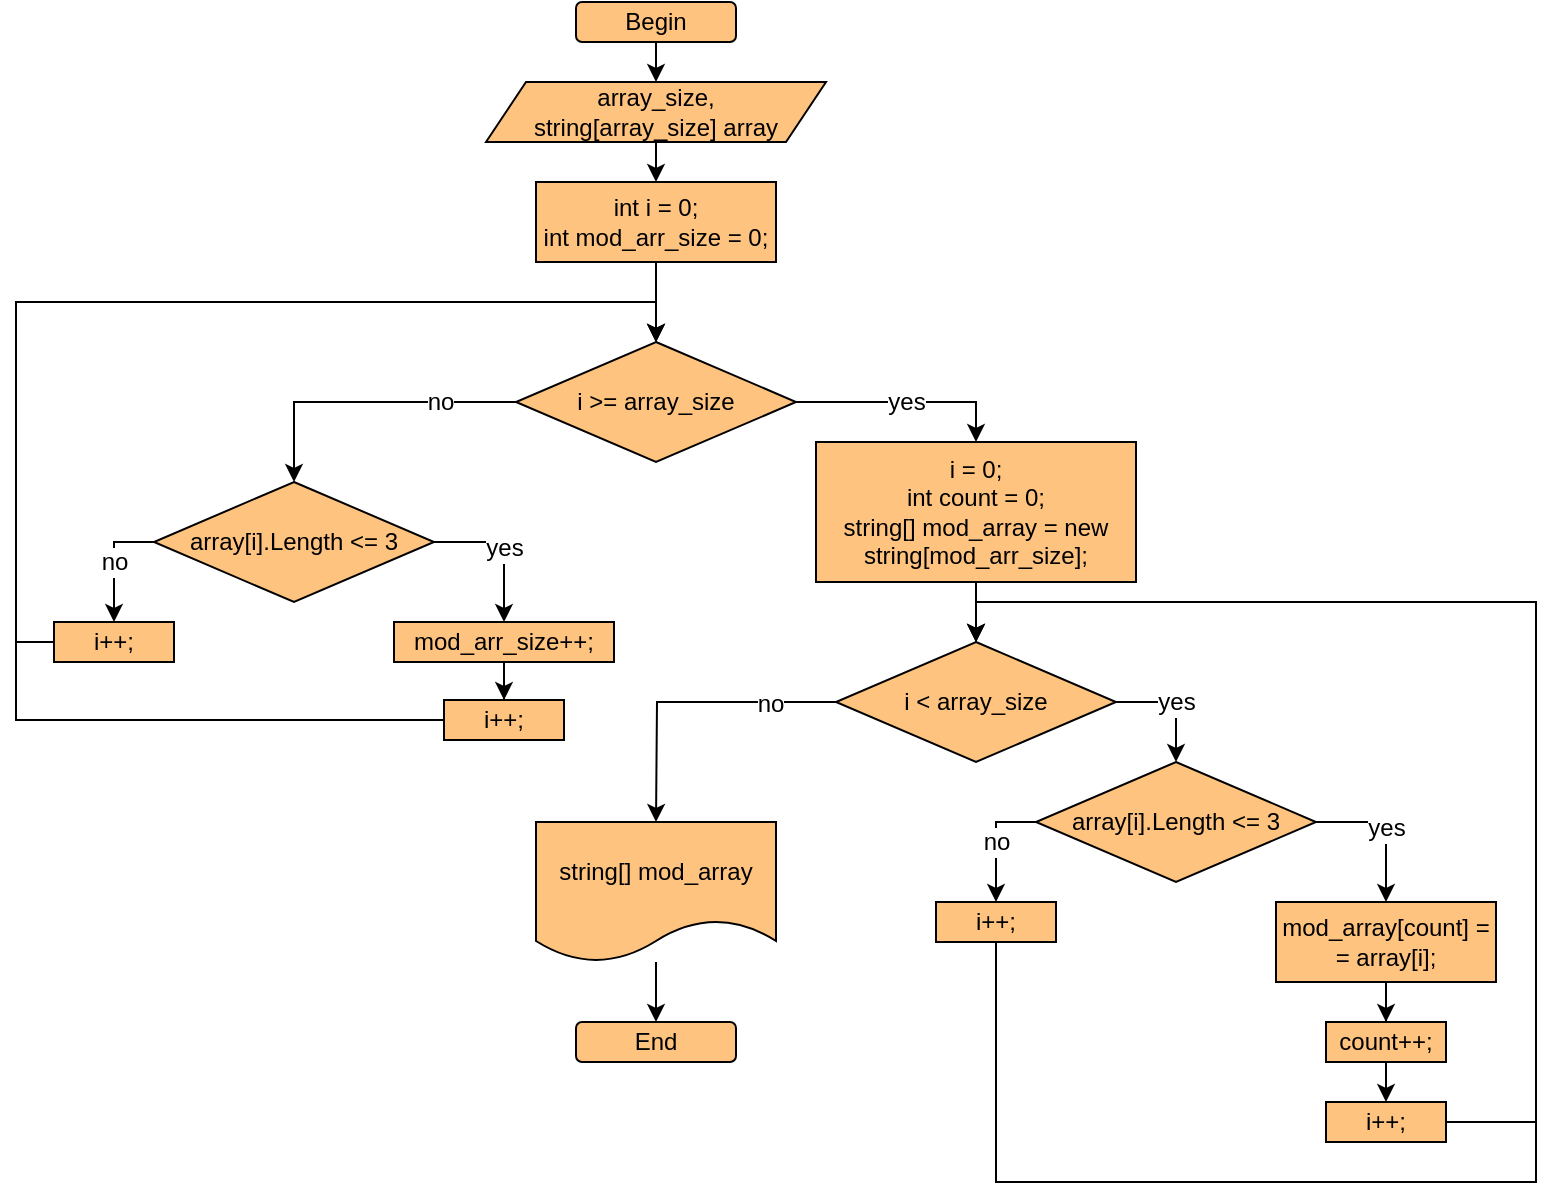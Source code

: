 <mxfile version="21.4.0" type="device">
  <diagram name="Страница 1" id="LizwMYsRRLEpFXI96ynP">
    <mxGraphModel dx="1290" dy="530" grid="1" gridSize="10" guides="1" tooltips="1" connect="1" arrows="1" fold="1" page="1" pageScale="1" pageWidth="827" pageHeight="1169" math="0" shadow="0">
      <root>
        <mxCell id="0" />
        <mxCell id="1" parent="0" />
        <mxCell id="pGjU86A07lwYCL6OK8Nk-15" style="edgeStyle=orthogonalEdgeStyle;rounded=0;orthogonalLoop=1;jettySize=auto;html=1;exitX=0.5;exitY=1;exitDx=0;exitDy=0;entryX=0.5;entryY=0;entryDx=0;entryDy=0;fontFamily=Helvetica;fontSize=12;fontColor=default;fillColor=#FFC380;" edge="1" parent="1" source="pGjU86A07lwYCL6OK8Nk-1" target="pGjU86A07lwYCL6OK8Nk-4">
          <mxGeometry relative="1" as="geometry" />
        </mxCell>
        <mxCell id="pGjU86A07lwYCL6OK8Nk-1" value="Begin" style="rounded=1;whiteSpace=wrap;html=1;fillColor=#FFC380;" vertex="1" parent="1">
          <mxGeometry x="320" y="40" width="80" height="20" as="geometry" />
        </mxCell>
        <mxCell id="pGjU86A07lwYCL6OK8Nk-11" value="no" style="edgeStyle=orthogonalEdgeStyle;rounded=0;orthogonalLoop=1;jettySize=auto;html=1;exitX=0;exitY=0.5;exitDx=0;exitDy=0;entryX=0.5;entryY=0;entryDx=0;entryDy=0;fontFamily=Helvetica;fontSize=12;fontColor=default;fillColor=#FFC380;" edge="1" parent="1" source="pGjU86A07lwYCL6OK8Nk-3" target="pGjU86A07lwYCL6OK8Nk-10">
          <mxGeometry relative="1" as="geometry" />
        </mxCell>
        <mxCell id="pGjU86A07lwYCL6OK8Nk-19" value="yes" style="edgeStyle=orthogonalEdgeStyle;rounded=0;orthogonalLoop=1;jettySize=auto;html=1;exitX=1;exitY=0.5;exitDx=0;exitDy=0;entryX=0.5;entryY=0;entryDx=0;entryDy=0;fontFamily=Helvetica;fontSize=12;fontColor=default;fillColor=#FFC380;" edge="1" parent="1" source="pGjU86A07lwYCL6OK8Nk-3" target="pGjU86A07lwYCL6OK8Nk-18">
          <mxGeometry relative="1" as="geometry" />
        </mxCell>
        <mxCell id="pGjU86A07lwYCL6OK8Nk-3" value="array[i].Length &amp;lt;= 3" style="rhombus;whiteSpace=wrap;html=1;fillColor=#FFC380;" vertex="1" parent="1">
          <mxGeometry x="109" y="280" width="140" height="60" as="geometry" />
        </mxCell>
        <mxCell id="pGjU86A07lwYCL6OK8Nk-14" style="edgeStyle=orthogonalEdgeStyle;rounded=0;orthogonalLoop=1;jettySize=auto;html=1;exitX=0.5;exitY=1;exitDx=0;exitDy=0;entryX=0.5;entryY=0;entryDx=0;entryDy=0;fontFamily=Helvetica;fontSize=12;fontColor=default;fillColor=#FFC380;" edge="1" parent="1" source="pGjU86A07lwYCL6OK8Nk-4" target="pGjU86A07lwYCL6OK8Nk-9">
          <mxGeometry relative="1" as="geometry" />
        </mxCell>
        <mxCell id="pGjU86A07lwYCL6OK8Nk-4" value="array_size, &lt;br&gt;string[array_size] array" style="shape=parallelogram;perimeter=parallelogramPerimeter;whiteSpace=wrap;html=1;fixedSize=1;fillColor=#FFC380;" vertex="1" parent="1">
          <mxGeometry x="275" y="80" width="170" height="30" as="geometry" />
        </mxCell>
        <mxCell id="pGjU86A07lwYCL6OK8Nk-62" style="edgeStyle=orthogonalEdgeStyle;rounded=0;orthogonalLoop=1;jettySize=auto;html=1;entryX=0.5;entryY=0;entryDx=0;entryDy=0;fontFamily=Helvetica;fontSize=12;fontColor=default;fillColor=#FFC380;" edge="1" parent="1" source="pGjU86A07lwYCL6OK8Nk-5" target="pGjU86A07lwYCL6OK8Nk-61">
          <mxGeometry relative="1" as="geometry" />
        </mxCell>
        <mxCell id="pGjU86A07lwYCL6OK8Nk-5" value="string[] mod_array" style="shape=document;whiteSpace=wrap;html=1;boundedLbl=1;fillColor=#FFC380;" vertex="1" parent="1">
          <mxGeometry x="300" y="450" width="120" height="70" as="geometry" />
        </mxCell>
        <mxCell id="pGjU86A07lwYCL6OK8Nk-24" style="edgeStyle=orthogonalEdgeStyle;rounded=0;orthogonalLoop=1;jettySize=auto;html=1;exitX=0.5;exitY=1;exitDx=0;exitDy=0;entryX=0.5;entryY=0;entryDx=0;entryDy=0;fontFamily=Helvetica;fontSize=12;fontColor=default;fillColor=#FFC380;" edge="1" parent="1" source="pGjU86A07lwYCL6OK8Nk-9" target="pGjU86A07lwYCL6OK8Nk-23">
          <mxGeometry relative="1" as="geometry" />
        </mxCell>
        <mxCell id="pGjU86A07lwYCL6OK8Nk-9" value="int i = 0; &lt;br&gt;int mod_arr_size = 0;" style="rounded=0;whiteSpace=wrap;html=1;strokeColor=default;fontFamily=Helvetica;fontSize=12;fontColor=default;fillColor=#FFC380;" vertex="1" parent="1">
          <mxGeometry x="300" y="130" width="120" height="40" as="geometry" />
        </mxCell>
        <mxCell id="pGjU86A07lwYCL6OK8Nk-28" style="edgeStyle=orthogonalEdgeStyle;rounded=0;orthogonalLoop=1;jettySize=auto;html=1;exitX=0;exitY=0.5;exitDx=0;exitDy=0;entryX=0.5;entryY=0;entryDx=0;entryDy=0;fontFamily=Helvetica;fontSize=12;fontColor=default;fillColor=#FFC380;" edge="1" parent="1" source="pGjU86A07lwYCL6OK8Nk-10" target="pGjU86A07lwYCL6OK8Nk-23">
          <mxGeometry relative="1" as="geometry">
            <Array as="points">
              <mxPoint x="40" y="360" />
              <mxPoint x="40" y="190" />
              <mxPoint x="360" y="190" />
            </Array>
          </mxGeometry>
        </mxCell>
        <mxCell id="pGjU86A07lwYCL6OK8Nk-10" value="i++;" style="rounded=0;whiteSpace=wrap;html=1;strokeColor=default;fontFamily=Helvetica;fontSize=12;fontColor=default;fillColor=#FFC380;" vertex="1" parent="1">
          <mxGeometry x="59" y="350" width="60" height="20" as="geometry" />
        </mxCell>
        <mxCell id="pGjU86A07lwYCL6OK8Nk-21" style="edgeStyle=orthogonalEdgeStyle;rounded=0;orthogonalLoop=1;jettySize=auto;html=1;entryX=0.5;entryY=0;entryDx=0;entryDy=0;fontFamily=Helvetica;fontSize=12;fontColor=default;fillColor=#FFC380;" edge="1" parent="1" source="pGjU86A07lwYCL6OK8Nk-18" target="pGjU86A07lwYCL6OK8Nk-20">
          <mxGeometry relative="1" as="geometry" />
        </mxCell>
        <mxCell id="pGjU86A07lwYCL6OK8Nk-18" value="mod_arr_size++;" style="rounded=0;whiteSpace=wrap;html=1;strokeColor=default;fontFamily=Helvetica;fontSize=12;fontColor=default;fillColor=#FFC380;" vertex="1" parent="1">
          <mxGeometry x="229" y="350" width="110" height="20" as="geometry" />
        </mxCell>
        <mxCell id="pGjU86A07lwYCL6OK8Nk-27" style="edgeStyle=orthogonalEdgeStyle;rounded=0;orthogonalLoop=1;jettySize=auto;html=1;entryX=0.5;entryY=0;entryDx=0;entryDy=0;fontFamily=Helvetica;fontSize=12;fontColor=default;fillColor=#FFC380;" edge="1" parent="1" source="pGjU86A07lwYCL6OK8Nk-20" target="pGjU86A07lwYCL6OK8Nk-23">
          <mxGeometry relative="1" as="geometry">
            <Array as="points">
              <mxPoint x="40" y="399" />
              <mxPoint x="40" y="190" />
              <mxPoint x="360" y="190" />
            </Array>
          </mxGeometry>
        </mxCell>
        <mxCell id="pGjU86A07lwYCL6OK8Nk-20" value="i++;" style="rounded=0;whiteSpace=wrap;html=1;strokeColor=default;fontFamily=Helvetica;fontSize=12;fontColor=default;fillColor=#FFC380;" vertex="1" parent="1">
          <mxGeometry x="254" y="389" width="60" height="20" as="geometry" />
        </mxCell>
        <mxCell id="pGjU86A07lwYCL6OK8Nk-25" style="edgeStyle=orthogonalEdgeStyle;rounded=0;orthogonalLoop=1;jettySize=auto;html=1;exitX=0;exitY=0.5;exitDx=0;exitDy=0;entryX=0.5;entryY=0;entryDx=0;entryDy=0;fontFamily=Helvetica;fontSize=12;fontColor=default;fillColor=#FFC380;" edge="1" parent="1" source="pGjU86A07lwYCL6OK8Nk-23" target="pGjU86A07lwYCL6OK8Nk-3">
          <mxGeometry relative="1" as="geometry" />
        </mxCell>
        <mxCell id="pGjU86A07lwYCL6OK8Nk-26" value="no" style="edgeLabel;html=1;align=center;verticalAlign=middle;resizable=0;points=[];fontSize=12;fontFamily=Helvetica;fontColor=default;fillColor=#FFC380;" vertex="1" connectable="0" parent="pGjU86A07lwYCL6OK8Nk-25">
          <mxGeometry x="-0.496" relative="1" as="geometry">
            <mxPoint as="offset" />
          </mxGeometry>
        </mxCell>
        <mxCell id="pGjU86A07lwYCL6OK8Nk-30" value="yes" style="edgeStyle=orthogonalEdgeStyle;rounded=0;orthogonalLoop=1;jettySize=auto;html=1;exitX=1;exitY=0.5;exitDx=0;exitDy=0;entryX=0.5;entryY=0;entryDx=0;entryDy=0;fontFamily=Helvetica;fontSize=12;fontColor=default;fillColor=#FFC380;" edge="1" parent="1" source="pGjU86A07lwYCL6OK8Nk-23" target="pGjU86A07lwYCL6OK8Nk-29">
          <mxGeometry relative="1" as="geometry" />
        </mxCell>
        <mxCell id="pGjU86A07lwYCL6OK8Nk-23" value="i &amp;gt;= array_size" style="rhombus;whiteSpace=wrap;html=1;fillColor=#FFC380;" vertex="1" parent="1">
          <mxGeometry x="290" y="210" width="140" height="60" as="geometry" />
        </mxCell>
        <mxCell id="pGjU86A07lwYCL6OK8Nk-44" style="edgeStyle=orthogonalEdgeStyle;rounded=0;orthogonalLoop=1;jettySize=auto;html=1;exitX=0.5;exitY=1;exitDx=0;exitDy=0;entryX=0.5;entryY=0;entryDx=0;entryDy=0;fontFamily=Helvetica;fontSize=12;fontColor=default;fillColor=#FFC380;" edge="1" parent="1" source="pGjU86A07lwYCL6OK8Nk-29">
          <mxGeometry relative="1" as="geometry">
            <mxPoint x="520" y="360" as="targetPoint" />
          </mxGeometry>
        </mxCell>
        <mxCell id="pGjU86A07lwYCL6OK8Nk-29" value="i = 0; &lt;br&gt;int count = 0;&lt;br&gt;string[] mod_array = new string[mod_arr_size];" style="rounded=0;whiteSpace=wrap;html=1;strokeColor=default;fontFamily=Helvetica;fontSize=12;fontColor=default;fillColor=#FFC380;" vertex="1" parent="1">
          <mxGeometry x="440" y="260" width="160" height="70" as="geometry" />
        </mxCell>
        <mxCell id="pGjU86A07lwYCL6OK8Nk-53" value="yes" style="edgeStyle=orthogonalEdgeStyle;rounded=0;orthogonalLoop=1;jettySize=auto;html=1;exitX=1;exitY=0.5;exitDx=0;exitDy=0;entryX=0.5;entryY=0;entryDx=0;entryDy=0;fontFamily=Helvetica;fontSize=12;fontColor=default;fillColor=#FFC380;" edge="1" parent="1" source="pGjU86A07lwYCL6OK8Nk-45" target="pGjU86A07lwYCL6OK8Nk-48">
          <mxGeometry relative="1" as="geometry" />
        </mxCell>
        <mxCell id="pGjU86A07lwYCL6OK8Nk-59" style="edgeStyle=orthogonalEdgeStyle;rounded=0;orthogonalLoop=1;jettySize=auto;html=1;exitX=0;exitY=0.5;exitDx=0;exitDy=0;fontFamily=Helvetica;fontSize=12;fontColor=default;fillColor=#FFC380;" edge="1" parent="1" source="pGjU86A07lwYCL6OK8Nk-45">
          <mxGeometry relative="1" as="geometry">
            <mxPoint x="360" y="450" as="targetPoint" />
          </mxGeometry>
        </mxCell>
        <mxCell id="pGjU86A07lwYCL6OK8Nk-60" value="no" style="edgeLabel;html=1;align=center;verticalAlign=middle;resizable=0;points=[];fontSize=12;fontFamily=Helvetica;fontColor=default;fillColor=#FFC380;" vertex="1" connectable="0" parent="pGjU86A07lwYCL6OK8Nk-59">
          <mxGeometry x="-0.55" y="1" relative="1" as="geometry">
            <mxPoint as="offset" />
          </mxGeometry>
        </mxCell>
        <mxCell id="pGjU86A07lwYCL6OK8Nk-45" value="i &amp;lt; array_size" style="rhombus;whiteSpace=wrap;html=1;fillColor=#FFC380;" vertex="1" parent="1">
          <mxGeometry x="450" y="360" width="140" height="60" as="geometry" />
        </mxCell>
        <mxCell id="pGjU86A07lwYCL6OK8Nk-46" value="no" style="edgeStyle=orthogonalEdgeStyle;rounded=0;orthogonalLoop=1;jettySize=auto;html=1;exitX=0;exitY=0.5;exitDx=0;exitDy=0;entryX=0.5;entryY=0;entryDx=0;entryDy=0;fontFamily=Helvetica;fontSize=12;fontColor=default;fillColor=#FFC380;" edge="1" parent="1" source="pGjU86A07lwYCL6OK8Nk-48" target="pGjU86A07lwYCL6OK8Nk-49">
          <mxGeometry relative="1" as="geometry" />
        </mxCell>
        <mxCell id="pGjU86A07lwYCL6OK8Nk-47" value="yes" style="edgeStyle=orthogonalEdgeStyle;rounded=0;orthogonalLoop=1;jettySize=auto;html=1;exitX=1;exitY=0.5;exitDx=0;exitDy=0;entryX=0.5;entryY=0;entryDx=0;entryDy=0;fontFamily=Helvetica;fontSize=12;fontColor=default;fillColor=#FFC380;" edge="1" parent="1" source="pGjU86A07lwYCL6OK8Nk-48" target="pGjU86A07lwYCL6OK8Nk-51">
          <mxGeometry relative="1" as="geometry" />
        </mxCell>
        <mxCell id="pGjU86A07lwYCL6OK8Nk-48" value="array[i].Length &amp;lt;= 3" style="rhombus;whiteSpace=wrap;html=1;fillColor=#FFC380;" vertex="1" parent="1">
          <mxGeometry x="550" y="420" width="140" height="60" as="geometry" />
        </mxCell>
        <mxCell id="pGjU86A07lwYCL6OK8Nk-57" style="edgeStyle=orthogonalEdgeStyle;rounded=0;orthogonalLoop=1;jettySize=auto;html=1;exitX=0.5;exitY=1;exitDx=0;exitDy=0;entryX=0.5;entryY=0;entryDx=0;entryDy=0;fontFamily=Helvetica;fontSize=12;fontColor=default;fillColor=#FFC380;" edge="1" parent="1" source="pGjU86A07lwYCL6OK8Nk-49" target="pGjU86A07lwYCL6OK8Nk-45">
          <mxGeometry relative="1" as="geometry">
            <Array as="points">
              <mxPoint x="530" y="630" />
              <mxPoint x="800" y="630" />
              <mxPoint x="800" y="340" />
              <mxPoint x="520" y="340" />
            </Array>
          </mxGeometry>
        </mxCell>
        <mxCell id="pGjU86A07lwYCL6OK8Nk-58" style="edgeStyle=orthogonalEdgeStyle;rounded=0;orthogonalLoop=1;jettySize=auto;html=1;exitX=0;exitY=0.5;exitDx=0;exitDy=0;fontFamily=Helvetica;fontSize=12;fontColor=default;fillColor=#FFC380;" edge="1" parent="1" source="pGjU86A07lwYCL6OK8Nk-49">
          <mxGeometry relative="1" as="geometry">
            <mxPoint x="530" y="510" as="targetPoint" />
          </mxGeometry>
        </mxCell>
        <mxCell id="pGjU86A07lwYCL6OK8Nk-49" value="i++;" style="rounded=0;whiteSpace=wrap;html=1;strokeColor=default;fontFamily=Helvetica;fontSize=12;fontColor=default;fillColor=#FFC380;" vertex="1" parent="1">
          <mxGeometry x="500" y="490" width="60" height="20" as="geometry" />
        </mxCell>
        <mxCell id="pGjU86A07lwYCL6OK8Nk-50" style="edgeStyle=orthogonalEdgeStyle;rounded=0;orthogonalLoop=1;jettySize=auto;html=1;entryX=0.5;entryY=0;entryDx=0;entryDy=0;fontFamily=Helvetica;fontSize=12;fontColor=default;fillColor=#FFC380;" edge="1" parent="1" source="pGjU86A07lwYCL6OK8Nk-51" target="pGjU86A07lwYCL6OK8Nk-52">
          <mxGeometry relative="1" as="geometry" />
        </mxCell>
        <mxCell id="pGjU86A07lwYCL6OK8Nk-51" value="mod_array[count] = = array[i];" style="rounded=0;whiteSpace=wrap;html=1;strokeColor=default;fontFamily=Helvetica;fontSize=12;fontColor=default;fillColor=#FFC380;" vertex="1" parent="1">
          <mxGeometry x="670" y="490" width="110" height="40" as="geometry" />
        </mxCell>
        <mxCell id="pGjU86A07lwYCL6OK8Nk-55" style="edgeStyle=orthogonalEdgeStyle;rounded=0;orthogonalLoop=1;jettySize=auto;html=1;exitX=0.5;exitY=1;exitDx=0;exitDy=0;entryX=0.5;entryY=0;entryDx=0;entryDy=0;fontFamily=Helvetica;fontSize=12;fontColor=default;fillColor=#FFC380;" edge="1" parent="1" source="pGjU86A07lwYCL6OK8Nk-52" target="pGjU86A07lwYCL6OK8Nk-54">
          <mxGeometry relative="1" as="geometry" />
        </mxCell>
        <mxCell id="pGjU86A07lwYCL6OK8Nk-52" value="count++;" style="rounded=0;whiteSpace=wrap;html=1;strokeColor=default;fontFamily=Helvetica;fontSize=12;fontColor=default;fillColor=#FFC380;" vertex="1" parent="1">
          <mxGeometry x="695" y="550" width="60" height="20" as="geometry" />
        </mxCell>
        <mxCell id="pGjU86A07lwYCL6OK8Nk-56" style="edgeStyle=orthogonalEdgeStyle;rounded=0;orthogonalLoop=1;jettySize=auto;html=1;exitX=1;exitY=0.5;exitDx=0;exitDy=0;entryX=0.5;entryY=0;entryDx=0;entryDy=0;fontFamily=Helvetica;fontSize=12;fontColor=default;fillColor=#FFC380;" edge="1" parent="1" source="pGjU86A07lwYCL6OK8Nk-54" target="pGjU86A07lwYCL6OK8Nk-45">
          <mxGeometry relative="1" as="geometry">
            <Array as="points">
              <mxPoint x="800" y="600" />
              <mxPoint x="800" y="340" />
              <mxPoint x="520" y="340" />
            </Array>
          </mxGeometry>
        </mxCell>
        <mxCell id="pGjU86A07lwYCL6OK8Nk-54" value="i++;" style="rounded=0;whiteSpace=wrap;html=1;strokeColor=default;fontFamily=Helvetica;fontSize=12;fontColor=default;fillColor=#FFC380;" vertex="1" parent="1">
          <mxGeometry x="695" y="590" width="60" height="20" as="geometry" />
        </mxCell>
        <mxCell id="pGjU86A07lwYCL6OK8Nk-61" value="End" style="rounded=1;whiteSpace=wrap;html=1;fillColor=#FFC380;" vertex="1" parent="1">
          <mxGeometry x="320" y="550" width="80" height="20" as="geometry" />
        </mxCell>
      </root>
    </mxGraphModel>
  </diagram>
</mxfile>
